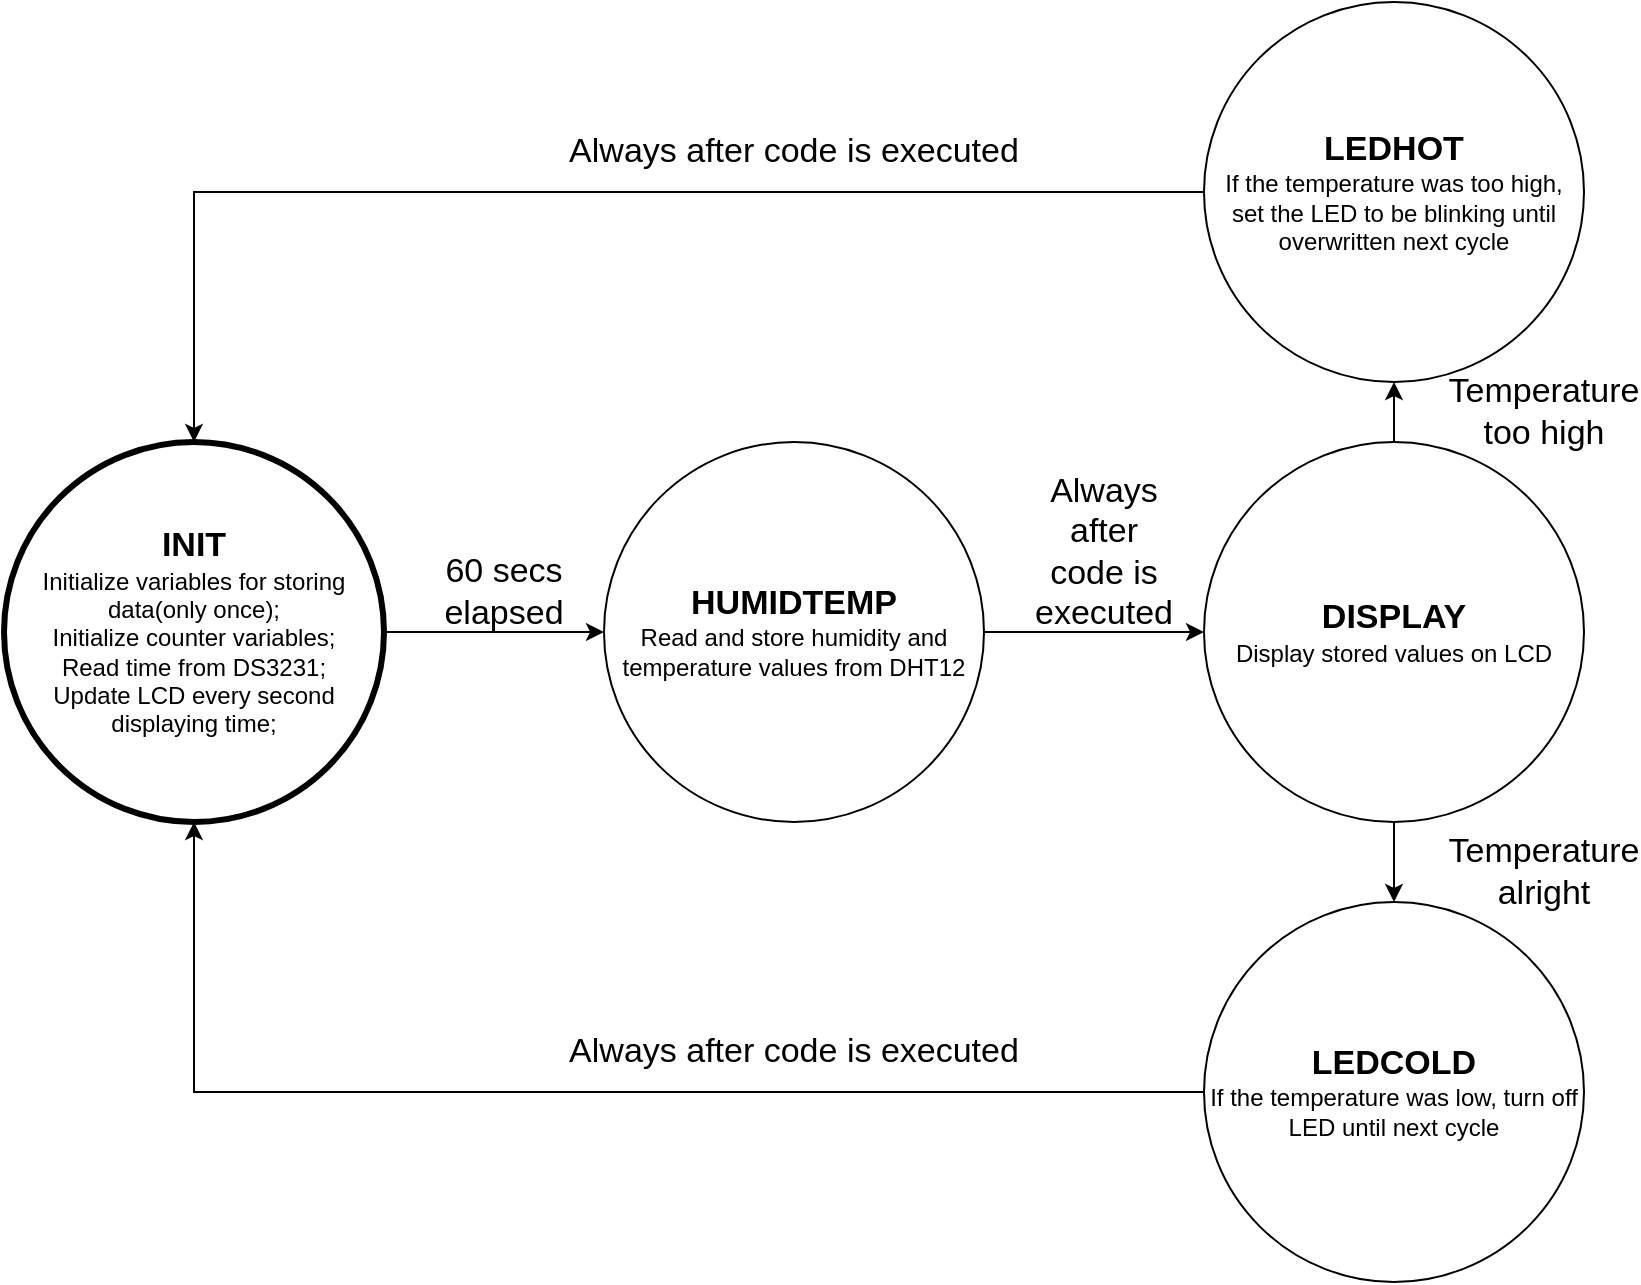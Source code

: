 <mxfile version="15.7.3" type="device"><diagram id="7VEBcvShIp0n4ctkmyKC" name="Page-1"><mxGraphModel dx="1483" dy="927" grid="1" gridSize="10" guides="1" tooltips="1" connect="1" arrows="1" fold="1" page="1" pageScale="1" pageWidth="1169" pageHeight="827" math="0" shadow="0"><root><mxCell id="0"/><mxCell id="1" parent="0"/><mxCell id="EFhQpKHk0HwFpACZnPHl-4" style="edgeStyle=orthogonalEdgeStyle;rounded=0;orthogonalLoop=1;jettySize=auto;html=1;entryX=0;entryY=0.5;entryDx=0;entryDy=0;fontSize=17;" edge="1" parent="1" source="EFhQpKHk0HwFpACZnPHl-1" target="EFhQpKHk0HwFpACZnPHl-2"><mxGeometry relative="1" as="geometry"/></mxCell><mxCell id="EFhQpKHk0HwFpACZnPHl-1" value="&lt;b&gt;&lt;font style=&quot;font-size: 17px&quot;&gt;INIT&lt;br&gt;&lt;/font&gt;&lt;/b&gt;Initialize variables for storing data(only once);&lt;br&gt;Initialize counter variables;&lt;br&gt;Read time from DS3231;&lt;br&gt;Update LCD every second displaying time;" style="ellipse;whiteSpace=wrap;html=1;aspect=fixed;strokeWidth=3;" vertex="1" parent="1"><mxGeometry x="120" y="250" width="190" height="190" as="geometry"/></mxCell><mxCell id="EFhQpKHk0HwFpACZnPHl-6" style="edgeStyle=orthogonalEdgeStyle;rounded=0;orthogonalLoop=1;jettySize=auto;html=1;fontSize=17;" edge="1" parent="1" source="EFhQpKHk0HwFpACZnPHl-2" target="EFhQpKHk0HwFpACZnPHl-3"><mxGeometry relative="1" as="geometry"/></mxCell><mxCell id="EFhQpKHk0HwFpACZnPHl-2" value="&lt;span style=&quot;font-size: 17px&quot;&gt;&lt;b&gt;HUMIDTEMP&lt;/b&gt;&lt;/span&gt;&lt;br&gt;Read and store humidity and temperature values from DHT12" style="ellipse;whiteSpace=wrap;html=1;aspect=fixed;strokeWidth=1;" vertex="1" parent="1"><mxGeometry x="420" y="250" width="190" height="190" as="geometry"/></mxCell><mxCell id="EFhQpKHk0HwFpACZnPHl-10" style="edgeStyle=orthogonalEdgeStyle;rounded=0;orthogonalLoop=1;jettySize=auto;html=1;fontSize=17;" edge="1" parent="1" source="EFhQpKHk0HwFpACZnPHl-3" target="EFhQpKHk0HwFpACZnPHl-8"><mxGeometry relative="1" as="geometry"/></mxCell><mxCell id="EFhQpKHk0HwFpACZnPHl-11" style="edgeStyle=orthogonalEdgeStyle;rounded=0;orthogonalLoop=1;jettySize=auto;html=1;entryX=0.5;entryY=0;entryDx=0;entryDy=0;fontSize=17;" edge="1" parent="1" source="EFhQpKHk0HwFpACZnPHl-3" target="EFhQpKHk0HwFpACZnPHl-9"><mxGeometry relative="1" as="geometry"/></mxCell><mxCell id="EFhQpKHk0HwFpACZnPHl-3" value="&lt;span style=&quot;font-size: 17px&quot;&gt;&lt;b&gt;DISPLAY&lt;/b&gt;&lt;/span&gt;&lt;br&gt;Display stored values on LCD" style="ellipse;whiteSpace=wrap;html=1;aspect=fixed;strokeWidth=1;" vertex="1" parent="1"><mxGeometry x="720" y="250" width="190" height="190" as="geometry"/></mxCell><mxCell id="EFhQpKHk0HwFpACZnPHl-5" value="60 secs elapsed" style="text;html=1;strokeColor=none;fillColor=none;align=center;verticalAlign=middle;whiteSpace=wrap;rounded=0;fontSize=17;" vertex="1" parent="1"><mxGeometry x="340" y="310" width="60" height="30" as="geometry"/></mxCell><mxCell id="EFhQpKHk0HwFpACZnPHl-7" value="Always after code is executed" style="text;html=1;strokeColor=none;fillColor=none;align=center;verticalAlign=middle;whiteSpace=wrap;rounded=0;fontSize=17;" vertex="1" parent="1"><mxGeometry x="640" y="290" width="60" height="30" as="geometry"/></mxCell><mxCell id="EFhQpKHk0HwFpACZnPHl-15" style="edgeStyle=orthogonalEdgeStyle;rounded=0;orthogonalLoop=1;jettySize=auto;html=1;fontSize=17;" edge="1" parent="1" source="EFhQpKHk0HwFpACZnPHl-8" target="EFhQpKHk0HwFpACZnPHl-1"><mxGeometry relative="1" as="geometry"/></mxCell><mxCell id="EFhQpKHk0HwFpACZnPHl-8" value="&lt;span style=&quot;font-size: 17px&quot;&gt;&lt;b&gt;LEDHOT&lt;/b&gt;&lt;/span&gt;&lt;br&gt;If the temperature was too high, set the LED to be blinking until overwritten next cycle" style="ellipse;whiteSpace=wrap;html=1;aspect=fixed;strokeWidth=1;" vertex="1" parent="1"><mxGeometry x="720" y="30" width="190" height="190" as="geometry"/></mxCell><mxCell id="EFhQpKHk0HwFpACZnPHl-14" style="edgeStyle=orthogonalEdgeStyle;rounded=0;orthogonalLoop=1;jettySize=auto;html=1;entryX=0.5;entryY=1;entryDx=0;entryDy=0;fontSize=17;" edge="1" parent="1" source="EFhQpKHk0HwFpACZnPHl-9" target="EFhQpKHk0HwFpACZnPHl-1"><mxGeometry relative="1" as="geometry"/></mxCell><mxCell id="EFhQpKHk0HwFpACZnPHl-9" value="&lt;span style=&quot;font-size: 17px&quot;&gt;&lt;b&gt;LEDCOLD&lt;/b&gt;&lt;/span&gt;&lt;br&gt;If the temperature was low, turn off LED until next cycle" style="ellipse;whiteSpace=wrap;html=1;aspect=fixed;strokeWidth=1;" vertex="1" parent="1"><mxGeometry x="720" y="480" width="190" height="190" as="geometry"/></mxCell><mxCell id="EFhQpKHk0HwFpACZnPHl-12" value="Temperature too high" style="text;html=1;strokeColor=none;fillColor=none;align=center;verticalAlign=middle;whiteSpace=wrap;rounded=0;fontSize=17;" vertex="1" parent="1"><mxGeometry x="860" y="220" width="60" height="30" as="geometry"/></mxCell><mxCell id="EFhQpKHk0HwFpACZnPHl-13" value="Temperature alright" style="text;html=1;strokeColor=none;fillColor=none;align=center;verticalAlign=middle;whiteSpace=wrap;rounded=0;fontSize=17;" vertex="1" parent="1"><mxGeometry x="860" y="450" width="60" height="30" as="geometry"/></mxCell><mxCell id="EFhQpKHk0HwFpACZnPHl-16" value="Always after code is executed" style="text;html=1;strokeColor=none;fillColor=none;align=center;verticalAlign=middle;whiteSpace=wrap;rounded=0;fontSize=17;" vertex="1" parent="1"><mxGeometry x="395" y="540" width="240" height="30" as="geometry"/></mxCell><mxCell id="EFhQpKHk0HwFpACZnPHl-17" value="Always after code is executed" style="text;html=1;strokeColor=none;fillColor=none;align=center;verticalAlign=middle;whiteSpace=wrap;rounded=0;fontSize=17;" vertex="1" parent="1"><mxGeometry x="395" y="90" width="240" height="30" as="geometry"/></mxCell></root></mxGraphModel></diagram></mxfile>